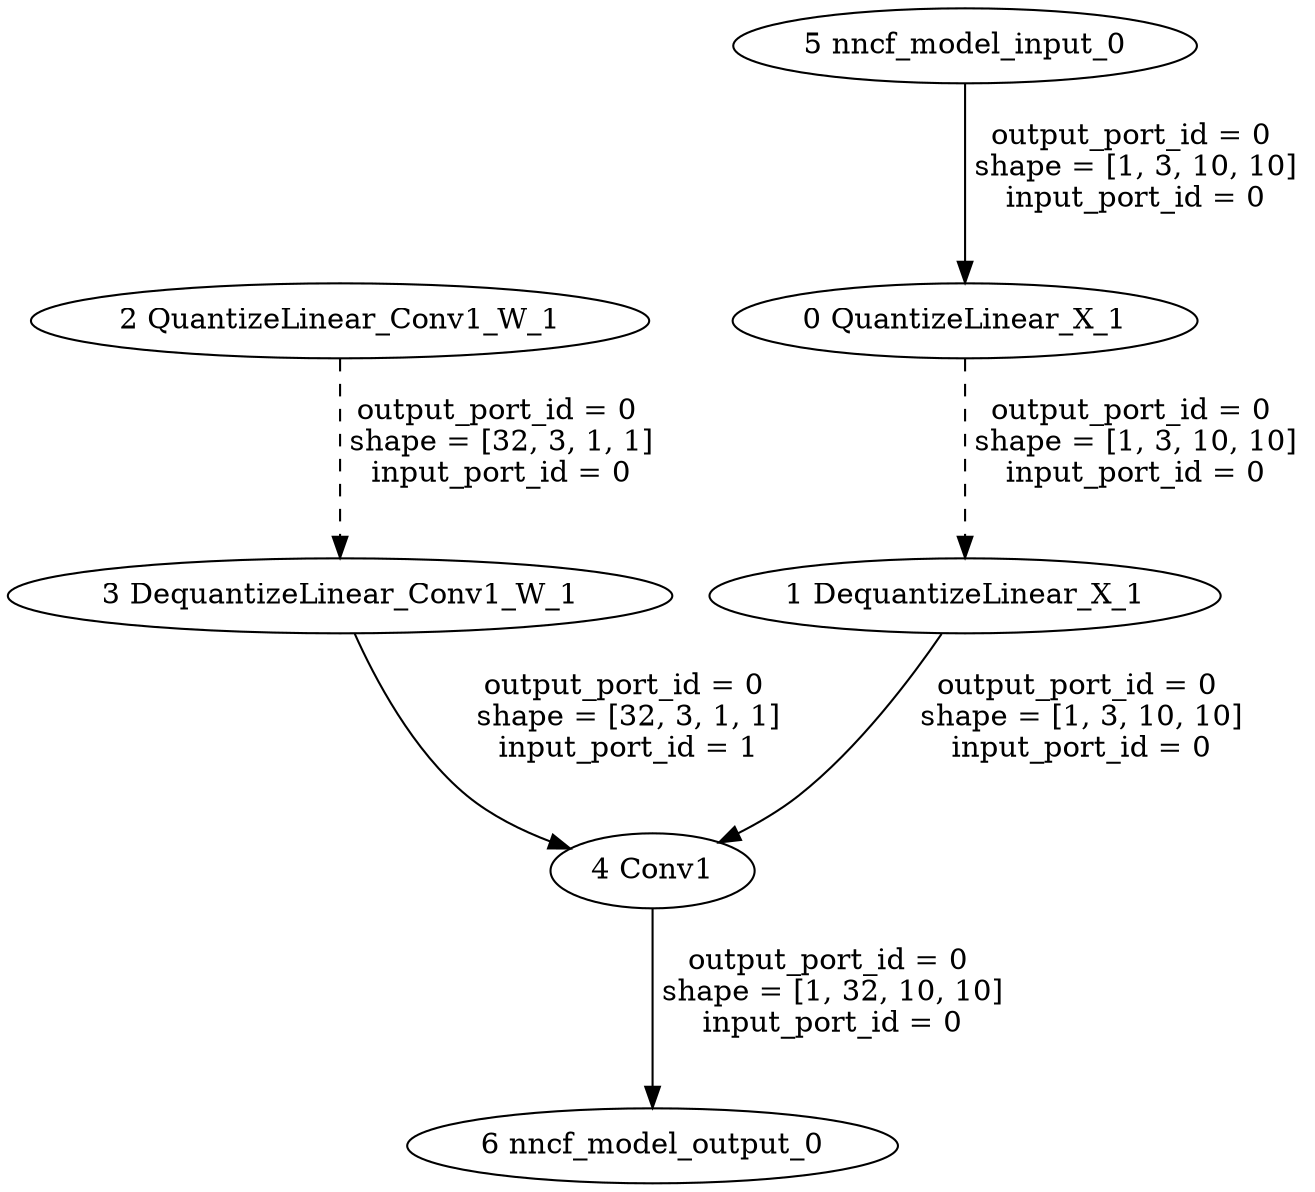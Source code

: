 strict digraph  {
"0 QuantizeLinear_X_1" [id=0, type=QuantizeLinear];
"1 DequantizeLinear_X_1" [id=1, type=DequantizeLinear];
"2 QuantizeLinear_Conv1_W_1" [id=2, type=QuantizeLinear];
"3 DequantizeLinear_Conv1_W_1" [id=3, type=DequantizeLinear];
"4 Conv1" [id=4, type=Conv];
"5 nncf_model_input_0" [id=5, type=nncf_model_input];
"6 nncf_model_output_0" [id=6, type=nncf_model_output];
"0 QuantizeLinear_X_1" -> "1 DequantizeLinear_X_1"  [label="output_port_id = 0 \n shape = [1, 3, 10, 10] \n input_port_id = 0 \n ", style=dashed];
"1 DequantizeLinear_X_1" -> "4 Conv1"  [label="output_port_id = 0 \n shape = [1, 3, 10, 10] \n input_port_id = 0 \n ", style=solid];
"2 QuantizeLinear_Conv1_W_1" -> "3 DequantizeLinear_Conv1_W_1"  [label="output_port_id = 0 \n shape = [32, 3, 1, 1] \n input_port_id = 0 \n ", style=dashed];
"3 DequantizeLinear_Conv1_W_1" -> "4 Conv1"  [label="output_port_id = 0 \n shape = [32, 3, 1, 1] \n input_port_id = 1 \n ", style=solid];
"4 Conv1" -> "6 nncf_model_output_0"  [label="output_port_id = 0 \n shape = [1, 32, 10, 10] \n input_port_id = 0 \n ", style=solid];
"5 nncf_model_input_0" -> "0 QuantizeLinear_X_1"  [label="output_port_id = 0 \n shape = [1, 3, 10, 10] \n input_port_id = 0 \n ", style=solid];
}
